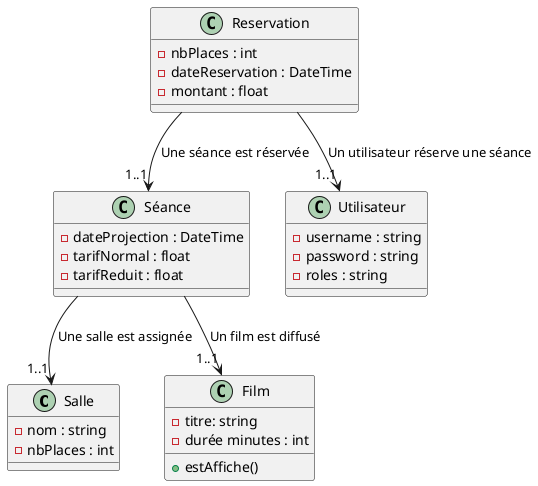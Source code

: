@startuml
'https://plantuml.com/sequence-diagram
Class Salle{
   -nom : string
   -nbPlaces : int
}
Class Séance{
    -dateProjection : DateTime
    -tarifNormal : float
    -tarifReduit : float
}
Class Film{
    -titre: string
    -durée minutes : int
    +estAffiche()
}

Class Utilisateur{
    -username : string
    -password : string
    -roles : string
}

Class Reservation{
    -nbPlaces : int
    -dateReservation : DateTime
    -montant : float
}



Reservation --> "1..1" Utilisateur : Un utilisateur réserve une séance
Reservation --> "1..1" Séance : Une séance est réservée
Séance  --> "1..1" Film : Un film est diffusé
Séance --> "1..1" Salle : Une salle est assignée


@enduml